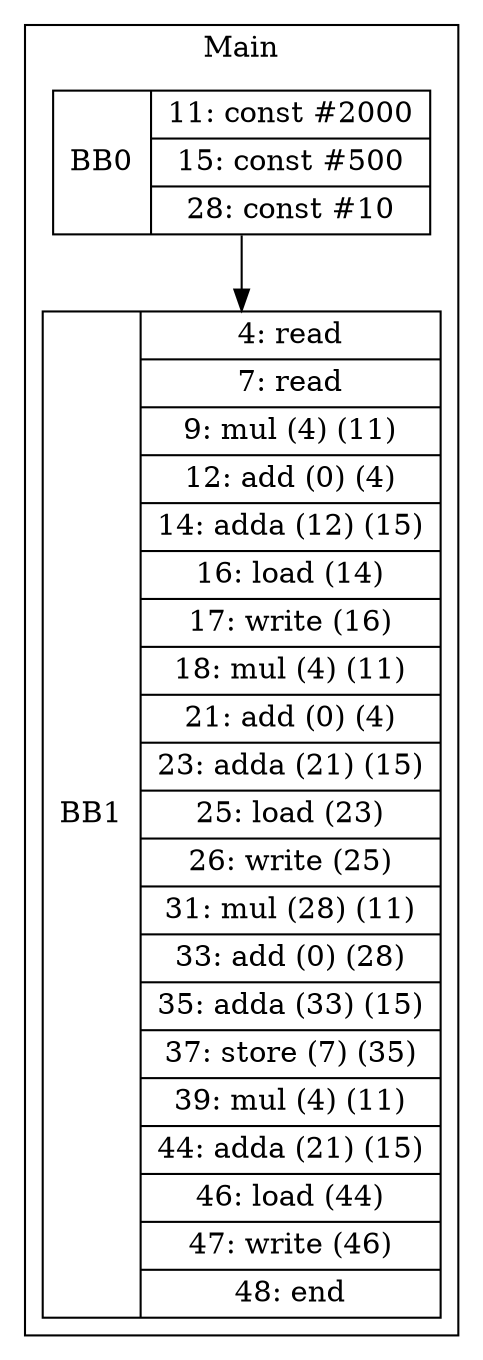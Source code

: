 digraph G {
node [shape=record];
subgraph cluster_main{
label = "Main";
BB0 [shape=record, label="<b>BB0|{11: const #2000|15: const #500|28: const #10}"];
BB1 [shape=record, label="<b>BB1|{4: read|7: read|9: mul (4) (11)|12: add (0) (4)|14: adda (12) (15)|16: load (14)|17: write (16)|18: mul (4) (11)|21: add (0) (4)|23: adda (21) (15)|25: load (23)|26: write (25)|31: mul (28) (11)|33: add (0) (28)|35: adda (33) (15)|37: store (7) (35)|39: mul (4) (11)|44: adda (21) (15)|46: load (44)|47: write (46)|48: end}"];
}
BB0:s -> BB1:n ;
}
